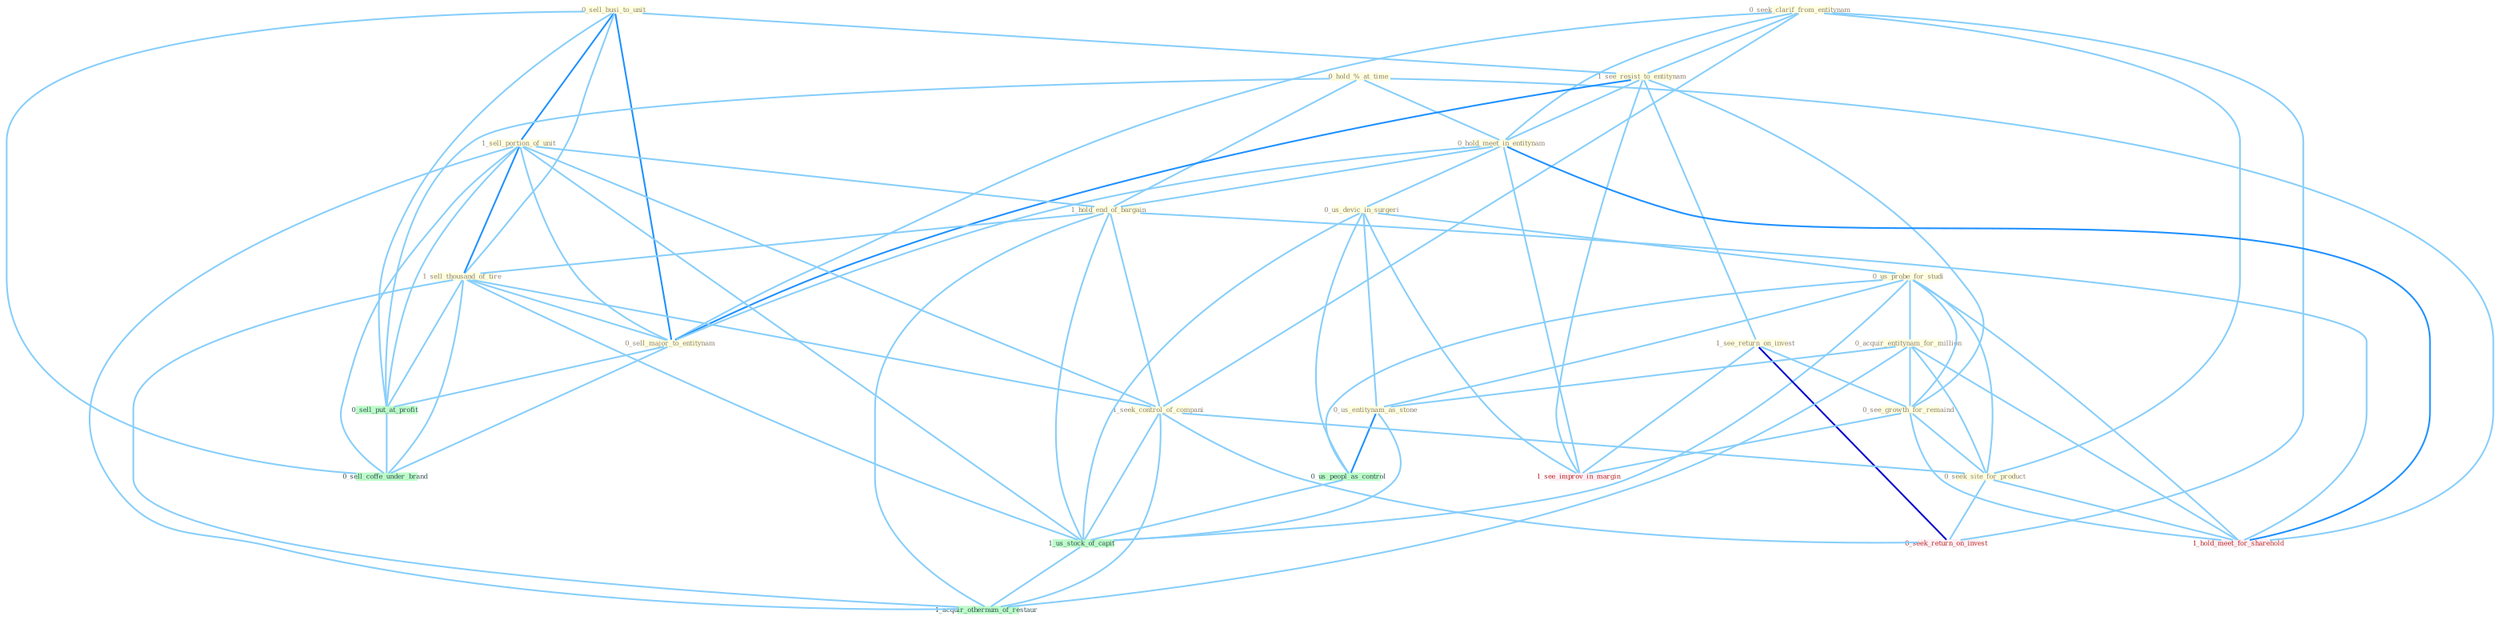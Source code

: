 Graph G{ 
    node
    [shape=polygon,style=filled,width=.5,height=.06,color="#BDFCC9",fixedsize=true,fontsize=4,
    fontcolor="#2f4f4f"];
    {node
    [color="#ffffe0", fontcolor="#8b7d6b"] "0_sell_busi_to_unit " "0_hold_%_at_time " "0_seek_clarif_from_entitynam " "1_see_resist_to_entitynam " "0_hold_meet_in_entitynam " "1_sell_portion_of_unit " "0_us_devic_in_surgeri " "0_us_probe_for_studi " "1_see_return_on_invest " "0_acquir_entitynam_for_million " "1_hold_end_of_bargain " "0_us_entitynam_as_stone " "1_sell_thousand_of_tire " "0_see_growth_for_remaind " "1_seek_control_of_compani " "0_sell_major_to_entitynam " "0_seek_site_for_product "}
{node [color="#fff0f5", fontcolor="#b22222"] "0_seek_return_on_invest " "1_see_improv_in_margin " "1_hold_meet_for_sharehold "}
edge [color="#B0E2FF"];

	"0_sell_busi_to_unit " -- "1_see_resist_to_entitynam " [w="1", color="#87cefa" ];
	"0_sell_busi_to_unit " -- "1_sell_portion_of_unit " [w="2", color="#1e90ff" , len=0.8];
	"0_sell_busi_to_unit " -- "1_sell_thousand_of_tire " [w="1", color="#87cefa" ];
	"0_sell_busi_to_unit " -- "0_sell_major_to_entitynam " [w="2", color="#1e90ff" , len=0.8];
	"0_sell_busi_to_unit " -- "0_sell_put_at_profit " [w="1", color="#87cefa" ];
	"0_sell_busi_to_unit " -- "0_sell_coffe_under_brand " [w="1", color="#87cefa" ];
	"0_hold_%_at_time " -- "0_hold_meet_in_entitynam " [w="1", color="#87cefa" ];
	"0_hold_%_at_time " -- "1_hold_end_of_bargain " [w="1", color="#87cefa" ];
	"0_hold_%_at_time " -- "0_sell_put_at_profit " [w="1", color="#87cefa" ];
	"0_hold_%_at_time " -- "1_hold_meet_for_sharehold " [w="1", color="#87cefa" ];
	"0_seek_clarif_from_entitynam " -- "1_see_resist_to_entitynam " [w="1", color="#87cefa" ];
	"0_seek_clarif_from_entitynam " -- "0_hold_meet_in_entitynam " [w="1", color="#87cefa" ];
	"0_seek_clarif_from_entitynam " -- "1_seek_control_of_compani " [w="1", color="#87cefa" ];
	"0_seek_clarif_from_entitynam " -- "0_sell_major_to_entitynam " [w="1", color="#87cefa" ];
	"0_seek_clarif_from_entitynam " -- "0_seek_site_for_product " [w="1", color="#87cefa" ];
	"0_seek_clarif_from_entitynam " -- "0_seek_return_on_invest " [w="1", color="#87cefa" ];
	"1_see_resist_to_entitynam " -- "0_hold_meet_in_entitynam " [w="1", color="#87cefa" ];
	"1_see_resist_to_entitynam " -- "1_see_return_on_invest " [w="1", color="#87cefa" ];
	"1_see_resist_to_entitynam " -- "0_see_growth_for_remaind " [w="1", color="#87cefa" ];
	"1_see_resist_to_entitynam " -- "0_sell_major_to_entitynam " [w="2", color="#1e90ff" , len=0.8];
	"1_see_resist_to_entitynam " -- "1_see_improv_in_margin " [w="1", color="#87cefa" ];
	"0_hold_meet_in_entitynam " -- "0_us_devic_in_surgeri " [w="1", color="#87cefa" ];
	"0_hold_meet_in_entitynam " -- "1_hold_end_of_bargain " [w="1", color="#87cefa" ];
	"0_hold_meet_in_entitynam " -- "0_sell_major_to_entitynam " [w="1", color="#87cefa" ];
	"0_hold_meet_in_entitynam " -- "1_see_improv_in_margin " [w="1", color="#87cefa" ];
	"0_hold_meet_in_entitynam " -- "1_hold_meet_for_sharehold " [w="2", color="#1e90ff" , len=0.8];
	"1_sell_portion_of_unit " -- "1_hold_end_of_bargain " [w="1", color="#87cefa" ];
	"1_sell_portion_of_unit " -- "1_sell_thousand_of_tire " [w="2", color="#1e90ff" , len=0.8];
	"1_sell_portion_of_unit " -- "1_seek_control_of_compani " [w="1", color="#87cefa" ];
	"1_sell_portion_of_unit " -- "0_sell_major_to_entitynam " [w="1", color="#87cefa" ];
	"1_sell_portion_of_unit " -- "0_sell_put_at_profit " [w="1", color="#87cefa" ];
	"1_sell_portion_of_unit " -- "1_us_stock_of_capit " [w="1", color="#87cefa" ];
	"1_sell_portion_of_unit " -- "0_sell_coffe_under_brand " [w="1", color="#87cefa" ];
	"1_sell_portion_of_unit " -- "1_acquir_othernum_of_restaur " [w="1", color="#87cefa" ];
	"0_us_devic_in_surgeri " -- "0_us_probe_for_studi " [w="1", color="#87cefa" ];
	"0_us_devic_in_surgeri " -- "0_us_entitynam_as_stone " [w="1", color="#87cefa" ];
	"0_us_devic_in_surgeri " -- "0_us_peopl_as_control " [w="1", color="#87cefa" ];
	"0_us_devic_in_surgeri " -- "1_us_stock_of_capit " [w="1", color="#87cefa" ];
	"0_us_devic_in_surgeri " -- "1_see_improv_in_margin " [w="1", color="#87cefa" ];
	"0_us_probe_for_studi " -- "0_acquir_entitynam_for_million " [w="1", color="#87cefa" ];
	"0_us_probe_for_studi " -- "0_us_entitynam_as_stone " [w="1", color="#87cefa" ];
	"0_us_probe_for_studi " -- "0_see_growth_for_remaind " [w="1", color="#87cefa" ];
	"0_us_probe_for_studi " -- "0_seek_site_for_product " [w="1", color="#87cefa" ];
	"0_us_probe_for_studi " -- "0_us_peopl_as_control " [w="1", color="#87cefa" ];
	"0_us_probe_for_studi " -- "1_us_stock_of_capit " [w="1", color="#87cefa" ];
	"0_us_probe_for_studi " -- "1_hold_meet_for_sharehold " [w="1", color="#87cefa" ];
	"1_see_return_on_invest " -- "0_see_growth_for_remaind " [w="1", color="#87cefa" ];
	"1_see_return_on_invest " -- "0_seek_return_on_invest " [w="3", color="#0000cd" , len=0.6];
	"1_see_return_on_invest " -- "1_see_improv_in_margin " [w="1", color="#87cefa" ];
	"0_acquir_entitynam_for_million " -- "0_us_entitynam_as_stone " [w="1", color="#87cefa" ];
	"0_acquir_entitynam_for_million " -- "0_see_growth_for_remaind " [w="1", color="#87cefa" ];
	"0_acquir_entitynam_for_million " -- "0_seek_site_for_product " [w="1", color="#87cefa" ];
	"0_acquir_entitynam_for_million " -- "1_hold_meet_for_sharehold " [w="1", color="#87cefa" ];
	"0_acquir_entitynam_for_million " -- "1_acquir_othernum_of_restaur " [w="1", color="#87cefa" ];
	"1_hold_end_of_bargain " -- "1_sell_thousand_of_tire " [w="1", color="#87cefa" ];
	"1_hold_end_of_bargain " -- "1_seek_control_of_compani " [w="1", color="#87cefa" ];
	"1_hold_end_of_bargain " -- "1_us_stock_of_capit " [w="1", color="#87cefa" ];
	"1_hold_end_of_bargain " -- "1_hold_meet_for_sharehold " [w="1", color="#87cefa" ];
	"1_hold_end_of_bargain " -- "1_acquir_othernum_of_restaur " [w="1", color="#87cefa" ];
	"0_us_entitynam_as_stone " -- "0_us_peopl_as_control " [w="2", color="#1e90ff" , len=0.8];
	"0_us_entitynam_as_stone " -- "1_us_stock_of_capit " [w="1", color="#87cefa" ];
	"1_sell_thousand_of_tire " -- "1_seek_control_of_compani " [w="1", color="#87cefa" ];
	"1_sell_thousand_of_tire " -- "0_sell_major_to_entitynam " [w="1", color="#87cefa" ];
	"1_sell_thousand_of_tire " -- "0_sell_put_at_profit " [w="1", color="#87cefa" ];
	"1_sell_thousand_of_tire " -- "1_us_stock_of_capit " [w="1", color="#87cefa" ];
	"1_sell_thousand_of_tire " -- "0_sell_coffe_under_brand " [w="1", color="#87cefa" ];
	"1_sell_thousand_of_tire " -- "1_acquir_othernum_of_restaur " [w="1", color="#87cefa" ];
	"0_see_growth_for_remaind " -- "0_seek_site_for_product " [w="1", color="#87cefa" ];
	"0_see_growth_for_remaind " -- "1_see_improv_in_margin " [w="1", color="#87cefa" ];
	"0_see_growth_for_remaind " -- "1_hold_meet_for_sharehold " [w="1", color="#87cefa" ];
	"1_seek_control_of_compani " -- "0_seek_site_for_product " [w="1", color="#87cefa" ];
	"1_seek_control_of_compani " -- "0_seek_return_on_invest " [w="1", color="#87cefa" ];
	"1_seek_control_of_compani " -- "1_us_stock_of_capit " [w="1", color="#87cefa" ];
	"1_seek_control_of_compani " -- "1_acquir_othernum_of_restaur " [w="1", color="#87cefa" ];
	"0_sell_major_to_entitynam " -- "0_sell_put_at_profit " [w="1", color="#87cefa" ];
	"0_sell_major_to_entitynam " -- "0_sell_coffe_under_brand " [w="1", color="#87cefa" ];
	"0_seek_site_for_product " -- "0_seek_return_on_invest " [w="1", color="#87cefa" ];
	"0_seek_site_for_product " -- "1_hold_meet_for_sharehold " [w="1", color="#87cefa" ];
	"0_us_peopl_as_control " -- "1_us_stock_of_capit " [w="1", color="#87cefa" ];
	"0_sell_put_at_profit " -- "0_sell_coffe_under_brand " [w="1", color="#87cefa" ];
	"1_us_stock_of_capit " -- "1_acquir_othernum_of_restaur " [w="1", color="#87cefa" ];
}